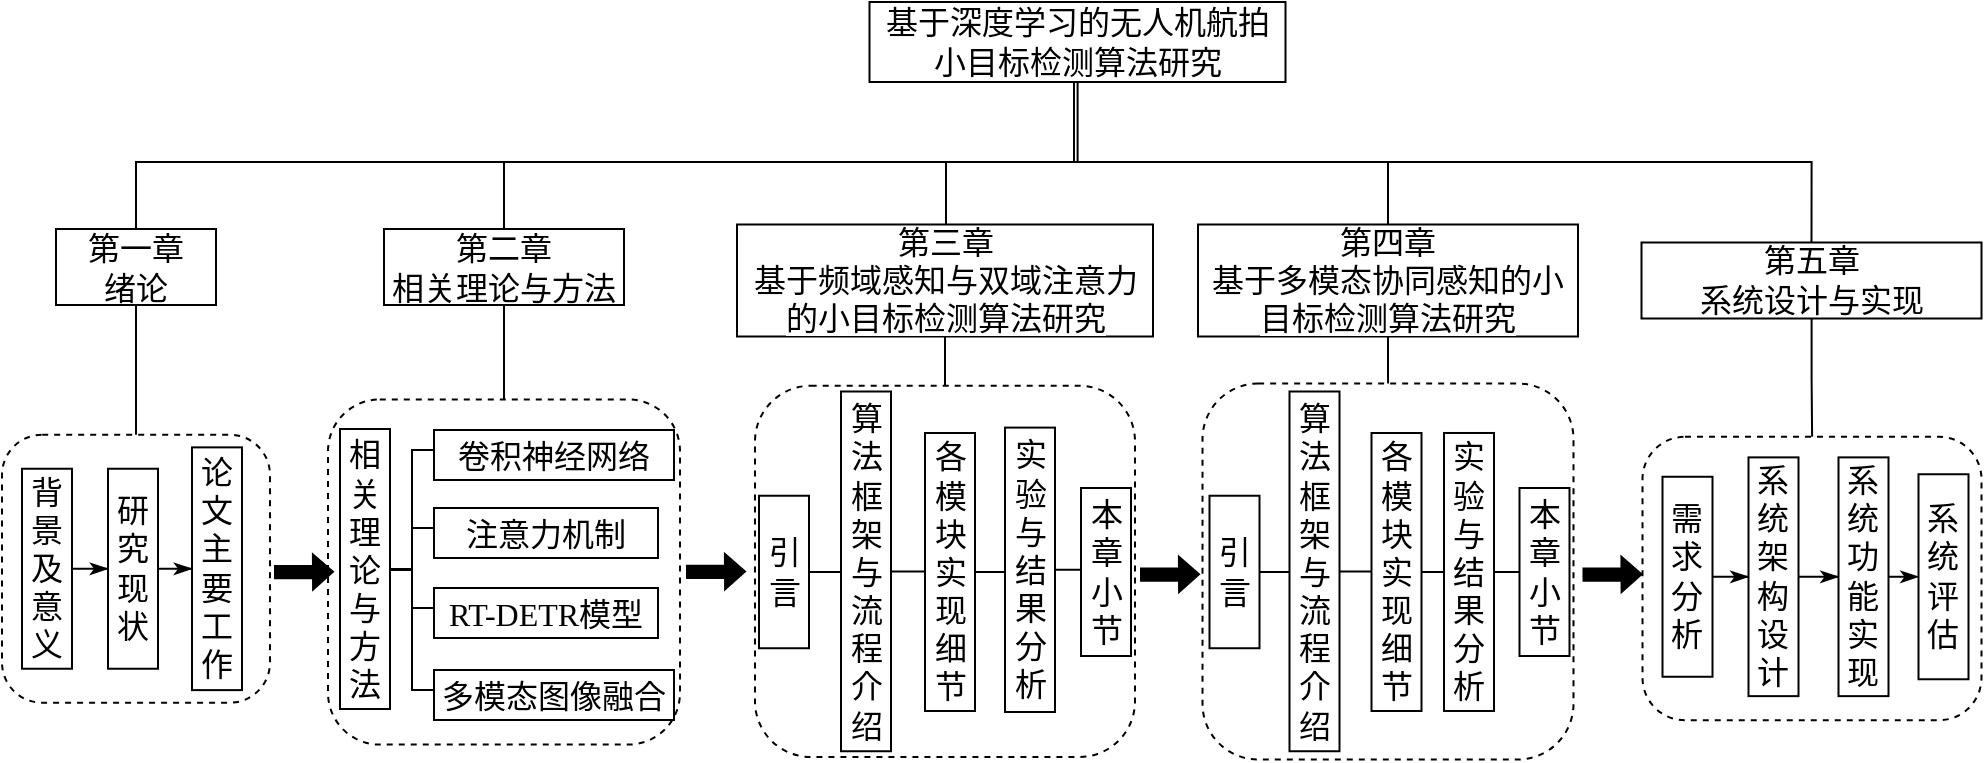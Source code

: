 <mxfile version="26.1.2">
  <diagram name="第 1 页" id="Jhno6EoJuBNA1dP3zVc-">
    <mxGraphModel dx="934" dy="451" grid="1" gridSize="10" guides="1" tooltips="1" connect="1" arrows="1" fold="1" page="1" pageScale="1" pageWidth="827" pageHeight="1169" math="0" shadow="0">
      <root>
        <mxCell id="0" />
        <mxCell id="1" parent="0" />
        <mxCell id="KadRHXHtFz8DXNSLYVAC-9" style="edgeStyle=orthogonalEdgeStyle;shape=connector;rounded=0;orthogonalLoop=1;jettySize=auto;html=1;entryX=0.5;entryY=0;entryDx=0;entryDy=0;strokeColor=default;align=center;verticalAlign=middle;fontFamily=宋体;fontSize=16;fontColor=default;labelBackgroundColor=default;startFill=0;endArrow=none;" parent="1" source="KadRHXHtFz8DXNSLYVAC-1" target="KadRHXHtFz8DXNSLYVAC-3" edge="1">
          <mxGeometry relative="1" as="geometry">
            <Array as="points">
              <mxPoint x="720" y="390" />
              <mxPoint x="435" y="390" />
            </Array>
          </mxGeometry>
        </mxCell>
        <mxCell id="KadRHXHtFz8DXNSLYVAC-10" style="edgeStyle=orthogonalEdgeStyle;shape=connector;rounded=0;orthogonalLoop=1;jettySize=auto;html=1;entryX=0.5;entryY=0;entryDx=0;entryDy=0;strokeColor=default;align=center;verticalAlign=middle;fontFamily=宋体;fontSize=16;fontColor=default;labelBackgroundColor=default;startFill=0;endArrow=none;" parent="1" source="KadRHXHtFz8DXNSLYVAC-1" target="KadRHXHtFz8DXNSLYVAC-4" edge="1">
          <mxGeometry relative="1" as="geometry">
            <Array as="points">
              <mxPoint x="720" y="390" />
              <mxPoint x="656" y="390" />
              <mxPoint x="656" y="421" />
            </Array>
          </mxGeometry>
        </mxCell>
        <mxCell id="KadRHXHtFz8DXNSLYVAC-11" style="edgeStyle=orthogonalEdgeStyle;shape=connector;rounded=0;orthogonalLoop=1;jettySize=auto;html=1;entryX=0.5;entryY=0;entryDx=0;entryDy=0;strokeColor=default;align=center;verticalAlign=middle;fontFamily=宋体;fontSize=16;fontColor=default;labelBackgroundColor=default;startFill=0;endArrow=none;" parent="1" source="KadRHXHtFz8DXNSLYVAC-1" target="KadRHXHtFz8DXNSLYVAC-5" edge="1">
          <mxGeometry relative="1" as="geometry">
            <Array as="points">
              <mxPoint x="720" y="390" />
              <mxPoint x="877" y="390" />
            </Array>
          </mxGeometry>
        </mxCell>
        <mxCell id="LNBZi4P7y57LkKZolX_N-5" style="edgeStyle=orthogonalEdgeStyle;rounded=0;orthogonalLoop=1;jettySize=auto;html=1;entryX=0.5;entryY=0;entryDx=0;entryDy=0;endArrow=none;startFill=0;fontFamily=宋体;fontSize=16;" parent="1" source="KadRHXHtFz8DXNSLYVAC-1" target="KadRHXHtFz8DXNSLYVAC-2" edge="1">
          <mxGeometry relative="1" as="geometry">
            <Array as="points">
              <mxPoint x="720" y="390" />
              <mxPoint x="251" y="390" />
            </Array>
          </mxGeometry>
        </mxCell>
        <mxCell id="Dfz9FRkG0_b3JGqrG8k9-128" style="edgeStyle=orthogonalEdgeStyle;shape=connector;rounded=0;orthogonalLoop=1;jettySize=auto;html=1;entryX=0.5;entryY=0;entryDx=0;entryDy=0;strokeColor=default;align=center;verticalAlign=middle;fontFamily=宋体;fontSize=13;fontColor=default;labelBackgroundColor=default;startFill=0;endArrow=none;endFill=1;" parent="1" source="KadRHXHtFz8DXNSLYVAC-1" target="KadRHXHtFz8DXNSLYVAC-6" edge="1">
          <mxGeometry relative="1" as="geometry">
            <Array as="points">
              <mxPoint x="722" y="390" />
              <mxPoint x="1089" y="390" />
            </Array>
          </mxGeometry>
        </mxCell>
        <mxCell id="KadRHXHtFz8DXNSLYVAC-1" value="基于深度学习的无人机航拍小目标检测算法研究" style="rounded=0;whiteSpace=wrap;html=1;fontFamily=宋体;fontSize=16;" parent="1" vertex="1">
          <mxGeometry x="617.75" y="310" width="208" height="40" as="geometry" />
        </mxCell>
        <mxCell id="Dfz9FRkG0_b3JGqrG8k9-118" style="edgeStyle=orthogonalEdgeStyle;shape=connector;rounded=0;orthogonalLoop=1;jettySize=auto;html=1;entryX=0.5;entryY=0;entryDx=0;entryDy=0;strokeColor=default;align=center;verticalAlign=middle;fontFamily=宋体;fontSize=16;fontColor=default;labelBackgroundColor=default;startFill=0;endArrow=none;endFill=1;" parent="1" source="KadRHXHtFz8DXNSLYVAC-2" target="Dfz9FRkG0_b3JGqrG8k9-17" edge="1">
          <mxGeometry relative="1" as="geometry" />
        </mxCell>
        <mxCell id="KadRHXHtFz8DXNSLYVAC-2" value="第一章&lt;div&gt;绪论&lt;/div&gt;" style="rounded=0;whiteSpace=wrap;html=1;fontFamily=宋体;fontSize=16;" parent="1" vertex="1">
          <mxGeometry x="211" y="423.5" width="80" height="38" as="geometry" />
        </mxCell>
        <mxCell id="Dfz9FRkG0_b3JGqrG8k9-119" style="edgeStyle=orthogonalEdgeStyle;shape=connector;rounded=0;orthogonalLoop=1;jettySize=auto;html=1;entryX=0.5;entryY=0;entryDx=0;entryDy=0;strokeColor=default;align=center;verticalAlign=middle;fontFamily=宋体;fontSize=16;fontColor=default;labelBackgroundColor=default;startFill=0;endArrow=none;endFill=1;" parent="1" source="KadRHXHtFz8DXNSLYVAC-3" target="Dfz9FRkG0_b3JGqrG8k9-18" edge="1">
          <mxGeometry relative="1" as="geometry" />
        </mxCell>
        <mxCell id="KadRHXHtFz8DXNSLYVAC-3" value="第二章&lt;div&gt;相关理论与方法&lt;/div&gt;" style="rounded=0;whiteSpace=wrap;html=1;fontFamily=宋体;fontSize=16;" parent="1" vertex="1">
          <mxGeometry x="375" y="423.5" width="120" height="38" as="geometry" />
        </mxCell>
        <mxCell id="Dfz9FRkG0_b3JGqrG8k9-120" style="edgeStyle=orthogonalEdgeStyle;shape=connector;rounded=0;orthogonalLoop=1;jettySize=auto;html=1;entryX=0.5;entryY=0;entryDx=0;entryDy=0;strokeColor=default;align=center;verticalAlign=middle;fontFamily=宋体;fontSize=16;fontColor=default;labelBackgroundColor=default;startFill=0;endArrow=none;endFill=1;" parent="1" source="KadRHXHtFz8DXNSLYVAC-4" target="Dfz9FRkG0_b3JGqrG8k9-59" edge="1">
          <mxGeometry relative="1" as="geometry" />
        </mxCell>
        <mxCell id="KadRHXHtFz8DXNSLYVAC-4" value="第三章&lt;div&gt;&lt;span style=&quot;background-color: rgb(255, 255, 255);&quot;&gt;基于频域感知与双域注意力的小目标检测算法研究&lt;/span&gt;&lt;/div&gt;" style="rounded=0;whiteSpace=wrap;html=1;fontFamily=宋体;fontSize=16;" parent="1" vertex="1">
          <mxGeometry x="551.5" y="421.25" width="208" height="56" as="geometry" />
        </mxCell>
        <mxCell id="Dfz9FRkG0_b3JGqrG8k9-121" style="edgeStyle=orthogonalEdgeStyle;shape=connector;rounded=0;orthogonalLoop=1;jettySize=auto;html=1;strokeColor=default;align=center;verticalAlign=middle;fontFamily=宋体;fontSize=16;fontColor=default;labelBackgroundColor=default;startFill=0;endArrow=none;endFill=1;" parent="1" source="KadRHXHtFz8DXNSLYVAC-5" target="Dfz9FRkG0_b3JGqrG8k9-71" edge="1">
          <mxGeometry relative="1" as="geometry" />
        </mxCell>
        <mxCell id="KadRHXHtFz8DXNSLYVAC-5" value="第四章&lt;div&gt;&lt;span style=&quot;background-color: rgb(255, 255, 255);&quot;&gt;基于多模态协同感知的小目标检测算法研究&lt;/span&gt;&lt;/div&gt;" style="rounded=0;whiteSpace=wrap;html=1;fontFamily=宋体;fontSize=16;" parent="1" vertex="1">
          <mxGeometry x="782" y="421.25" width="190" height="56" as="geometry" />
        </mxCell>
        <mxCell id="Dfz9FRkG0_b3JGqrG8k9-129" style="edgeStyle=orthogonalEdgeStyle;shape=connector;rounded=0;orthogonalLoop=1;jettySize=auto;html=1;strokeColor=default;align=center;verticalAlign=middle;fontFamily=宋体;fontSize=13;fontColor=default;labelBackgroundColor=default;startFill=0;endArrow=none;endFill=1;" parent="1" source="KadRHXHtFz8DXNSLYVAC-6" target="Dfz9FRkG0_b3JGqrG8k9-105" edge="1">
          <mxGeometry relative="1" as="geometry" />
        </mxCell>
        <mxCell id="KadRHXHtFz8DXNSLYVAC-6" value="第五章&lt;div&gt;&lt;span&gt;系统设计与实现&lt;/span&gt;&lt;/div&gt;" style="rounded=0;whiteSpace=wrap;html=1;fontFamily=宋体;fontSize=16;" parent="1" vertex="1">
          <mxGeometry x="1003.75" y="430.25" width="170" height="38" as="geometry" />
        </mxCell>
        <mxCell id="Dfz9FRkG0_b3JGqrG8k9-71" value="" style="rounded=1;whiteSpace=wrap;html=1;fontFamily=宋体;fontSize=16;labelBackgroundColor=default;fillColor=none;dashed=1;" parent="1" vertex="1">
          <mxGeometry x="784.25" y="500.75" width="185.5" height="188" as="geometry" />
        </mxCell>
        <mxCell id="Dfz9FRkG0_b3JGqrG8k9-62" style="edgeStyle=orthogonalEdgeStyle;shape=connector;rounded=0;orthogonalLoop=1;jettySize=auto;html=1;entryX=0;entryY=0.5;entryDx=0;entryDy=0;strokeColor=default;align=center;verticalAlign=middle;fontFamily=宋体;fontSize=16;fontColor=default;labelBackgroundColor=default;startFill=0;endArrow=classicThin;endFill=1;" parent="1" source="Dfz9FRkG0_b3JGqrG8k9-63" target="Dfz9FRkG0_b3JGqrG8k9-65" edge="1">
          <mxGeometry relative="1" as="geometry" />
        </mxCell>
        <mxCell id="Dfz9FRkG0_b3JGqrG8k9-63" value="引言" style="rounded=0;whiteSpace=wrap;html=1;fontFamily=宋体;fontSize=16;fontColor=default;labelBackgroundColor=default;horizontal=1;verticalAlign=middle;" parent="1" vertex="1">
          <mxGeometry x="787.75" y="556.87" width="25" height="76.25" as="geometry" />
        </mxCell>
        <mxCell id="Dfz9FRkG0_b3JGqrG8k9-64" style="edgeStyle=orthogonalEdgeStyle;shape=connector;rounded=0;orthogonalLoop=1;jettySize=auto;html=1;entryX=0;entryY=0.5;entryDx=0;entryDy=0;strokeColor=default;align=center;verticalAlign=middle;fontFamily=宋体;fontSize=16;fontColor=default;labelBackgroundColor=default;startFill=0;endArrow=classicThin;endFill=1;" parent="1" source="Dfz9FRkG0_b3JGqrG8k9-65" target="Dfz9FRkG0_b3JGqrG8k9-70" edge="1">
          <mxGeometry relative="1" as="geometry" />
        </mxCell>
        <mxCell id="Dfz9FRkG0_b3JGqrG8k9-65" value="&lt;span&gt;算法框架与流程介绍&lt;/span&gt;" style="rounded=0;whiteSpace=wrap;html=1;fontFamily=宋体;fontSize=16;fontColor=default;labelBackgroundColor=default;horizontal=1;verticalAlign=middle;" parent="1" vertex="1">
          <mxGeometry x="827.75" y="504.75" width="25" height="179.87" as="geometry" />
        </mxCell>
        <mxCell id="ch5bG0EiSOkkYoUf4nRy-7" style="edgeStyle=orthogonalEdgeStyle;shape=connector;rounded=0;orthogonalLoop=1;jettySize=auto;html=1;entryX=0;entryY=0.5;entryDx=0;entryDy=0;strokeColor=default;align=center;verticalAlign=middle;fontFamily=宋体;fontSize=16;fontColor=default;labelBackgroundColor=default;startFill=0;endArrow=none;endFill=1;" edge="1" parent="1" source="Dfz9FRkG0_b3JGqrG8k9-67" target="Dfz9FRkG0_b3JGqrG8k9-68">
          <mxGeometry relative="1" as="geometry" />
        </mxCell>
        <mxCell id="Dfz9FRkG0_b3JGqrG8k9-67" value="&lt;span&gt;实验与结果分析&lt;/span&gt;" style="rounded=0;whiteSpace=wrap;html=1;fontFamily=宋体;fontSize=16;fontColor=default;labelBackgroundColor=default;horizontal=1;verticalAlign=middle;" parent="1" vertex="1">
          <mxGeometry x="905" y="525.49" width="25" height="139" as="geometry" />
        </mxCell>
        <mxCell id="Dfz9FRkG0_b3JGqrG8k9-68" value="&lt;span&gt;本章小节&lt;/span&gt;" style="rounded=0;whiteSpace=wrap;html=1;fontFamily=宋体;fontSize=16;fontColor=default;labelBackgroundColor=default;horizontal=1;verticalAlign=middle;" parent="1" vertex="1">
          <mxGeometry x="942.75" y="553" width="25" height="84" as="geometry" />
        </mxCell>
        <mxCell id="ch5bG0EiSOkkYoUf4nRy-4" style="shape=connector;rounded=0;orthogonalLoop=1;jettySize=auto;html=1;entryX=0;entryY=0.5;entryDx=0;entryDy=0;strokeColor=default;align=center;verticalAlign=middle;fontFamily=宋体;fontSize=16;fontColor=default;labelBackgroundColor=default;startFill=0;endArrow=none;endFill=1;" edge="1" parent="1" source="Dfz9FRkG0_b3JGqrG8k9-70" target="Dfz9FRkG0_b3JGqrG8k9-67">
          <mxGeometry relative="1" as="geometry" />
        </mxCell>
        <mxCell id="Dfz9FRkG0_b3JGqrG8k9-70" value="各模块实现细节" style="rounded=0;whiteSpace=wrap;html=1;fontFamily=宋体;fontSize=16;fontColor=default;labelBackgroundColor=default;horizontal=1;verticalAlign=middle;" parent="1" vertex="1">
          <mxGeometry x="868.75" y="525.5" width="25" height="139" as="geometry" />
        </mxCell>
        <mxCell id="Dfz9FRkG0_b3JGqrG8k9-116" value="" style="endArrow=classic;html=1;rounded=0;strokeColor=default;align=center;verticalAlign=middle;fontFamily=宋体;fontSize=16;fontColor=default;labelBackgroundColor=default;shape=flexArrow;width=6.19;endSize=3;endWidth=10.385;fillColor=#000000;" parent="1" edge="1">
          <mxGeometry width="50" height="50" relative="1" as="geometry">
            <mxPoint x="320" y="595.09" as="sourcePoint" />
            <mxPoint x="350" y="594.92" as="targetPoint" />
          </mxGeometry>
        </mxCell>
        <mxCell id="Dfz9FRkG0_b3JGqrG8k9-125" value="" style="endArrow=classic;html=1;rounded=0;strokeColor=default;align=center;verticalAlign=middle;fontFamily=宋体;fontSize=16;fontColor=default;labelBackgroundColor=default;shape=flexArrow;width=6.19;endSize=3;endWidth=10.385;fillColor=#000000;" parent="1" edge="1">
          <mxGeometry width="50" height="50" relative="1" as="geometry">
            <mxPoint x="526" y="594.94" as="sourcePoint" />
            <mxPoint x="556" y="594.77" as="targetPoint" />
          </mxGeometry>
        </mxCell>
        <mxCell id="Dfz9FRkG0_b3JGqrG8k9-126" value="" style="endArrow=classic;html=1;rounded=0;strokeColor=default;align=center;verticalAlign=middle;fontFamily=宋体;fontSize=16;fontColor=default;labelBackgroundColor=default;shape=flexArrow;width=6.19;endSize=3;endWidth=10.385;fillColor=#000000;" parent="1" edge="1">
          <mxGeometry width="50" height="50" relative="1" as="geometry">
            <mxPoint x="753" y="596.31" as="sourcePoint" />
            <mxPoint x="783" y="596.14" as="targetPoint" />
          </mxGeometry>
        </mxCell>
        <mxCell id="Dfz9FRkG0_b3JGqrG8k9-127" value="" style="endArrow=classic;html=1;rounded=0;strokeColor=default;align=center;verticalAlign=middle;fontFamily=宋体;fontSize=16;fontColor=default;labelBackgroundColor=default;shape=flexArrow;width=6.19;endSize=3;endWidth=10.385;fillColor=#000000;" parent="1" edge="1">
          <mxGeometry width="50" height="50" relative="1" as="geometry">
            <mxPoint x="974.25" y="596.31" as="sourcePoint" />
            <mxPoint x="1004.25" y="596.14" as="targetPoint" />
          </mxGeometry>
        </mxCell>
        <mxCell id="KadRHXHtFz8DXNSLYVAC-28" style="edgeStyle=orthogonalEdgeStyle;shape=connector;rounded=0;orthogonalLoop=1;jettySize=auto;html=1;entryX=0;entryY=0.5;entryDx=0;entryDy=0;strokeColor=default;align=center;verticalAlign=middle;fontFamily=宋体;fontSize=16;fontColor=default;labelBackgroundColor=default;startFill=0;endArrow=classicThin;endFill=1;" parent="1" source="KadRHXHtFz8DXNSLYVAC-14" target="KadRHXHtFz8DXNSLYVAC-15" edge="1">
          <mxGeometry relative="1" as="geometry" />
        </mxCell>
        <mxCell id="KadRHXHtFz8DXNSLYVAC-14" value="背景及意义" style="rounded=0;whiteSpace=wrap;html=1;fontFamily=宋体;fontSize=16;fontColor=default;labelBackgroundColor=default;horizontal=1;verticalAlign=middle;" parent="1" vertex="1">
          <mxGeometry x="194" y="543.37" width="25" height="100" as="geometry" />
        </mxCell>
        <mxCell id="KadRHXHtFz8DXNSLYVAC-29" style="edgeStyle=orthogonalEdgeStyle;shape=connector;rounded=0;orthogonalLoop=1;jettySize=auto;html=1;entryX=0;entryY=0.5;entryDx=0;entryDy=0;strokeColor=default;align=center;verticalAlign=middle;fontFamily=宋体;fontSize=16;fontColor=default;labelBackgroundColor=default;startFill=0;endArrow=classicThin;endFill=1;" parent="1" source="KadRHXHtFz8DXNSLYVAC-15" target="KadRHXHtFz8DXNSLYVAC-16" edge="1">
          <mxGeometry relative="1" as="geometry" />
        </mxCell>
        <mxCell id="KadRHXHtFz8DXNSLYVAC-15" value="研究现状" style="rounded=0;whiteSpace=wrap;html=1;fontFamily=宋体;fontSize=16;fontColor=default;labelBackgroundColor=default;horizontal=1;verticalAlign=middle;" parent="1" vertex="1">
          <mxGeometry x="237" y="543.37" width="25" height="100" as="geometry" />
        </mxCell>
        <mxCell id="KadRHXHtFz8DXNSLYVAC-16" value="论文主要工作" style="rounded=0;whiteSpace=wrap;html=1;fontFamily=宋体;fontSize=16;fontColor=default;labelBackgroundColor=default;horizontal=1;verticalAlign=middle;" parent="1" vertex="1">
          <mxGeometry x="279" y="532.69" width="25" height="121.37" as="geometry" />
        </mxCell>
        <mxCell id="Dfz9FRkG0_b3JGqrG8k9-17" value="" style="rounded=1;whiteSpace=wrap;html=1;fontFamily=宋体;fontSize=16;labelBackgroundColor=default;fillColor=none;dashed=1;" parent="1" vertex="1">
          <mxGeometry x="184" y="526.37" width="134" height="134" as="geometry" />
        </mxCell>
        <mxCell id="KadRHXHtFz8DXNSLYVAC-31" style="edgeStyle=orthogonalEdgeStyle;shape=connector;rounded=0;orthogonalLoop=1;jettySize=auto;html=1;entryX=0;entryY=0.5;entryDx=0;entryDy=0;strokeColor=default;align=center;verticalAlign=middle;fontFamily=宋体;fontSize=16;fontColor=default;labelBackgroundColor=default;startFill=0;endArrow=none;exitX=1;exitY=0.5;exitDx=0;exitDy=0;" parent="1" source="KadRHXHtFz8DXNSLYVAC-18" target="KadRHXHtFz8DXNSLYVAC-21" edge="1">
          <mxGeometry relative="1" as="geometry">
            <mxPoint x="371" y="594" as="sourcePoint" />
            <mxPoint x="395" y="534" as="targetPoint" />
            <Array as="points">
              <mxPoint x="389" y="594" />
              <mxPoint x="389" y="534" />
            </Array>
          </mxGeometry>
        </mxCell>
        <mxCell id="KadRHXHtFz8DXNSLYVAC-32" style="edgeStyle=orthogonalEdgeStyle;shape=connector;rounded=0;orthogonalLoop=1;jettySize=auto;html=1;entryX=0;entryY=0.5;entryDx=0;entryDy=0;strokeColor=default;align=center;verticalAlign=middle;fontFamily=宋体;fontSize=16;fontColor=default;labelBackgroundColor=default;startFill=0;endArrow=none;" parent="1" edge="1">
          <mxGeometry relative="1" as="geometry">
            <mxPoint x="381.0" y="594.0" as="sourcePoint" />
            <mxPoint x="405" y="573" as="targetPoint" />
            <Array as="points">
              <mxPoint x="389" y="594" />
              <mxPoint x="389" y="573" />
            </Array>
          </mxGeometry>
        </mxCell>
        <mxCell id="KadRHXHtFz8DXNSLYVAC-33" style="edgeStyle=orthogonalEdgeStyle;shape=connector;rounded=0;orthogonalLoop=1;jettySize=auto;html=1;entryX=0;entryY=0.5;entryDx=0;entryDy=0;strokeColor=default;align=center;verticalAlign=middle;fontFamily=宋体;fontSize=16;fontColor=default;labelBackgroundColor=default;startFill=0;endArrow=none;" parent="1" edge="1">
          <mxGeometry relative="1" as="geometry">
            <mxPoint x="383" y="594" as="sourcePoint" />
            <mxPoint x="405" y="613" as="targetPoint" />
            <Array as="points">
              <mxPoint x="389" y="594" />
              <mxPoint x="389" y="613" />
            </Array>
          </mxGeometry>
        </mxCell>
        <mxCell id="KadRHXHtFz8DXNSLYVAC-34" style="edgeStyle=orthogonalEdgeStyle;shape=connector;rounded=0;orthogonalLoop=1;jettySize=auto;html=1;entryX=0;entryY=0.5;entryDx=0;entryDy=0;strokeColor=default;align=center;verticalAlign=middle;fontFamily=宋体;fontSize=16;fontColor=default;labelBackgroundColor=default;startFill=0;endArrow=none;" parent="1" target="KadRHXHtFz8DXNSLYVAC-24" edge="1">
          <mxGeometry relative="1" as="geometry">
            <mxPoint x="373" y="594" as="sourcePoint" />
            <mxPoint x="395" y="654" as="targetPoint" />
            <Array as="points">
              <mxPoint x="389" y="594" />
              <mxPoint x="389" y="654" />
            </Array>
          </mxGeometry>
        </mxCell>
        <mxCell id="KadRHXHtFz8DXNSLYVAC-18" value="相关理论与方法" style="rounded=0;whiteSpace=wrap;html=1;fontFamily=宋体;fontSize=16;fontColor=default;labelBackgroundColor=default;horizontal=1;verticalAlign=middle;" parent="1" vertex="1">
          <mxGeometry x="353" y="523.5" width="25" height="140" as="geometry" />
        </mxCell>
        <mxCell id="KadRHXHtFz8DXNSLYVAC-21" value="卷积神经网络" style="rounded=0;whiteSpace=wrap;html=1;fontFamily=宋体;fontSize=16;fontColor=default;labelBackgroundColor=default;" parent="1" vertex="1">
          <mxGeometry x="400" y="524" width="120" height="25" as="geometry" />
        </mxCell>
        <mxCell id="KadRHXHtFz8DXNSLYVAC-22" value="注意力机制" style="rounded=0;whiteSpace=wrap;html=1;fontFamily=宋体;fontSize=16;fontColor=default;labelBackgroundColor=default;" parent="1" vertex="1">
          <mxGeometry x="400" y="563" width="112" height="25" as="geometry" />
        </mxCell>
        <mxCell id="KadRHXHtFz8DXNSLYVAC-23" value="RT-DETR模型" style="rounded=0;whiteSpace=wrap;html=1;fontFamily=宋体;fontSize=16;fontColor=default;labelBackgroundColor=default;" parent="1" vertex="1">
          <mxGeometry x="400" y="603" width="112" height="25" as="geometry" />
        </mxCell>
        <mxCell id="KadRHXHtFz8DXNSLYVAC-24" value="多模态图像融合" style="rounded=0;whiteSpace=wrap;html=1;fontFamily=宋体;fontSize=16;fontColor=default;labelBackgroundColor=default;" parent="1" vertex="1">
          <mxGeometry x="400" y="644" width="120" height="25" as="geometry" />
        </mxCell>
        <mxCell id="KadRHXHtFz8DXNSLYVAC-25" style="edgeStyle=orthogonalEdgeStyle;shape=connector;rounded=0;orthogonalLoop=1;jettySize=auto;html=1;exitX=0.5;exitY=1;exitDx=0;exitDy=0;strokeColor=default;align=center;verticalAlign=middle;fontFamily=宋体;fontSize=16;fontColor=default;labelBackgroundColor=default;startFill=0;endArrow=none;" parent="1" source="KadRHXHtFz8DXNSLYVAC-21" target="KadRHXHtFz8DXNSLYVAC-21" edge="1">
          <mxGeometry relative="1" as="geometry" />
        </mxCell>
        <mxCell id="Dfz9FRkG0_b3JGqrG8k9-18" value="" style="rounded=1;whiteSpace=wrap;html=1;fontFamily=宋体;fontSize=16;labelBackgroundColor=default;fillColor=none;dashed=1;" parent="1" vertex="1">
          <mxGeometry x="347" y="508.69" width="176" height="172.62" as="geometry" />
        </mxCell>
        <mxCell id="Dfz9FRkG0_b3JGqrG8k9-59" value="" style="rounded=1;whiteSpace=wrap;html=1;fontFamily=宋体;fontSize=16;labelBackgroundColor=default;fillColor=none;dashed=1;" parent="1" vertex="1">
          <mxGeometry x="560.5" y="501.89" width="190" height="185.6" as="geometry" />
        </mxCell>
        <mxCell id="Dfz9FRkG0_b3JGqrG8k9-31" style="edgeStyle=orthogonalEdgeStyle;shape=connector;rounded=0;orthogonalLoop=1;jettySize=auto;html=1;entryX=0;entryY=0.5;entryDx=0;entryDy=0;strokeColor=default;align=center;verticalAlign=middle;fontFamily=宋体;fontSize=16;fontColor=default;labelBackgroundColor=default;startFill=0;endArrow=classicThin;endFill=1;" parent="1" source="LNBZi4P7y57LkKZolX_N-3" target="LNBZi4P7y57LkKZolX_N-4" edge="1">
          <mxGeometry relative="1" as="geometry" />
        </mxCell>
        <mxCell id="LNBZi4P7y57LkKZolX_N-3" value="引言" style="rounded=0;whiteSpace=wrap;html=1;fontFamily=宋体;fontSize=16;fontColor=default;labelBackgroundColor=default;horizontal=1;verticalAlign=middle;" parent="1" vertex="1">
          <mxGeometry x="562.5" y="556.87" width="25" height="76.25" as="geometry" />
        </mxCell>
        <mxCell id="Dfz9FRkG0_b3JGqrG8k9-32" style="edgeStyle=orthogonalEdgeStyle;shape=connector;rounded=0;orthogonalLoop=1;jettySize=auto;html=1;entryX=0;entryY=0.5;entryDx=0;entryDy=0;strokeColor=default;align=center;verticalAlign=middle;fontFamily=宋体;fontSize=16;fontColor=default;labelBackgroundColor=default;startFill=0;endArrow=classicThin;endFill=1;" parent="1" source="LNBZi4P7y57LkKZolX_N-4" target="Dfz9FRkG0_b3JGqrG8k9-27" edge="1">
          <mxGeometry relative="1" as="geometry" />
        </mxCell>
        <mxCell id="LNBZi4P7y57LkKZolX_N-4" value="&lt;span&gt;算法框架与流程介绍&lt;/span&gt;" style="rounded=0;whiteSpace=wrap;html=1;fontFamily=宋体;fontSize=16;fontColor=default;labelBackgroundColor=default;horizontal=1;verticalAlign=middle;" parent="1" vertex="1">
          <mxGeometry x="603.5" y="504.75" width="25" height="179.87" as="geometry" />
        </mxCell>
        <mxCell id="Dfz9FRkG0_b3JGqrG8k9-34" style="edgeStyle=orthogonalEdgeStyle;shape=connector;rounded=0;orthogonalLoop=1;jettySize=auto;html=1;entryX=0;entryY=0.5;entryDx=0;entryDy=0;strokeColor=default;align=center;verticalAlign=middle;fontFamily=宋体;fontSize=16;fontColor=default;labelBackgroundColor=default;startFill=0;endArrow=classicThin;endFill=1;" parent="1" source="Dfz9FRkG0_b3JGqrG8k9-24" target="Dfz9FRkG0_b3JGqrG8k9-25" edge="1">
          <mxGeometry relative="1" as="geometry" />
        </mxCell>
        <mxCell id="Dfz9FRkG0_b3JGqrG8k9-24" value="&lt;span&gt;实验与结果分析&lt;/span&gt;" style="rounded=0;whiteSpace=wrap;html=1;fontFamily=宋体;fontSize=16;fontColor=default;labelBackgroundColor=default;horizontal=1;verticalAlign=middle;" parent="1" vertex="1">
          <mxGeometry x="685.5" y="522.8" width="25" height="142.2" as="geometry" />
        </mxCell>
        <mxCell id="Dfz9FRkG0_b3JGqrG8k9-25" value="&lt;span&gt;本章小节&lt;/span&gt;" style="rounded=0;whiteSpace=wrap;html=1;fontFamily=宋体;fontSize=16;fontColor=default;labelBackgroundColor=default;horizontal=1;verticalAlign=middle;" parent="1" vertex="1">
          <mxGeometry x="723.5" y="553" width="25" height="84" as="geometry" />
        </mxCell>
        <mxCell id="Dfz9FRkG0_b3JGqrG8k9-27" value="各模块实现细节" style="rounded=0;whiteSpace=wrap;html=1;fontFamily=宋体;fontSize=16;fontColor=default;labelBackgroundColor=default;horizontal=1;verticalAlign=middle;" parent="1" vertex="1">
          <mxGeometry x="645.5" y="525.5" width="25" height="139" as="geometry" />
        </mxCell>
        <mxCell id="Dfz9FRkG0_b3JGqrG8k9-105" value="" style="rounded=1;whiteSpace=wrap;html=1;fontFamily=宋体;fontSize=16;labelBackgroundColor=default;fillColor=none;dashed=1;" parent="1" vertex="1">
          <mxGeometry x="1004.25" y="527.37" width="169.5" height="141.75" as="geometry" />
        </mxCell>
        <mxCell id="Dfz9FRkG0_b3JGqrG8k9-8" style="edgeStyle=orthogonalEdgeStyle;shape=connector;rounded=0;orthogonalLoop=1;jettySize=auto;html=1;entryX=0;entryY=0.5;entryDx=0;entryDy=0;strokeColor=default;align=center;verticalAlign=middle;fontFamily=宋体;fontSize=16;fontColor=default;labelBackgroundColor=default;startFill=0;endArrow=classicThin;endFill=1;" parent="1" source="Dfz9FRkG0_b3JGqrG8k9-9" target="Dfz9FRkG0_b3JGqrG8k9-11" edge="1">
          <mxGeometry relative="1" as="geometry" />
        </mxCell>
        <mxCell id="Dfz9FRkG0_b3JGqrG8k9-9" value="需求分析" style="rounded=0;whiteSpace=wrap;html=1;fontFamily=宋体;fontSize=16;fontColor=default;labelBackgroundColor=default;horizontal=1;verticalAlign=middle;" parent="1" vertex="1">
          <mxGeometry x="1014.25" y="547.38" width="25" height="100" as="geometry" />
        </mxCell>
        <mxCell id="Dfz9FRkG0_b3JGqrG8k9-10" style="edgeStyle=orthogonalEdgeStyle;shape=connector;rounded=0;orthogonalLoop=1;jettySize=auto;html=1;entryX=0;entryY=0.5;entryDx=0;entryDy=0;strokeColor=default;align=center;verticalAlign=middle;fontFamily=宋体;fontSize=16;fontColor=default;labelBackgroundColor=default;startFill=0;endArrow=classicThin;endFill=1;" parent="1" source="Dfz9FRkG0_b3JGqrG8k9-11" target="Dfz9FRkG0_b3JGqrG8k9-12" edge="1">
          <mxGeometry relative="1" as="geometry" />
        </mxCell>
        <mxCell id="Dfz9FRkG0_b3JGqrG8k9-11" value="系统架构设计" style="rounded=0;whiteSpace=wrap;html=1;fontFamily=宋体;fontSize=16;fontColor=default;labelBackgroundColor=default;horizontal=1;verticalAlign=middle;" parent="1" vertex="1">
          <mxGeometry x="1057.25" y="537.69" width="25" height="119.38" as="geometry" />
        </mxCell>
        <mxCell id="Dfz9FRkG0_b3JGqrG8k9-15" style="shape=connector;rounded=0;orthogonalLoop=1;jettySize=auto;html=1;entryX=0;entryY=0.5;entryDx=0;entryDy=0;strokeColor=default;align=center;verticalAlign=middle;fontFamily=宋体;fontSize=16;fontColor=default;labelBackgroundColor=default;startFill=0;endArrow=classicThin;endFill=1;" parent="1" source="Dfz9FRkG0_b3JGqrG8k9-12" target="Dfz9FRkG0_b3JGqrG8k9-13" edge="1">
          <mxGeometry relative="1" as="geometry" />
        </mxCell>
        <mxCell id="Dfz9FRkG0_b3JGqrG8k9-12" value="系统功能实现" style="rounded=0;whiteSpace=wrap;html=1;fontFamily=宋体;fontSize=16;fontColor=default;labelBackgroundColor=default;horizontal=1;verticalAlign=middle;" parent="1" vertex="1">
          <mxGeometry x="1102.25" y="537.69" width="25" height="119.38" as="geometry" />
        </mxCell>
        <mxCell id="Dfz9FRkG0_b3JGqrG8k9-13" value="系统评估" style="rounded=0;whiteSpace=wrap;html=1;fontFamily=宋体;fontSize=16;fontColor=default;labelBackgroundColor=default;horizontal=1;verticalAlign=middle;" parent="1" vertex="1">
          <mxGeometry x="1142.25" y="546.13" width="25" height="102.5" as="geometry" />
        </mxCell>
        <mxCell id="ch5bG0EiSOkkYoUf4nRy-3" style="edgeStyle=orthogonalEdgeStyle;shape=connector;rounded=0;orthogonalLoop=1;jettySize=auto;html=1;entryX=0;entryY=0.5;entryDx=0;entryDy=0;strokeColor=default;align=center;verticalAlign=middle;fontFamily=宋体;fontSize=16;fontColor=default;labelBackgroundColor=default;startFill=0;endArrow=none;endFill=1;" edge="1" parent="1">
          <mxGeometry relative="1" as="geometry">
            <mxPoint x="670" y="595" as="sourcePoint" />
            <mxPoint x="685" y="595" as="targetPoint" />
          </mxGeometry>
        </mxCell>
      </root>
    </mxGraphModel>
  </diagram>
</mxfile>

